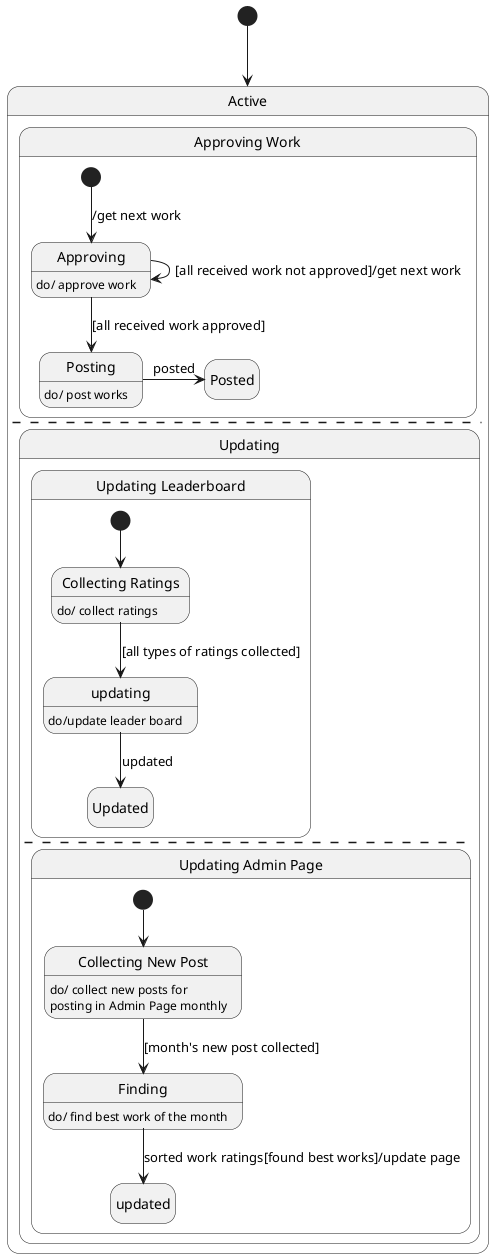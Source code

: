 @startuml
hide empty description
[*] --> Active

state Active {
    state "Approving Work" as ApprovingWork{
    [*] --> Approving : /get next work
    Approving : do/ approve work
    Approving --> Approving : [all received work not approved]/get next work
    Approving --> Posting : [all received work approved]
    Posting : do/ post works
    Posting -> Posted : posted
    }
 
  --
  state "Updating" as Updating{
  state "Updating Leaderboard" as UpdatingLeaderboard{
  state "Collecting Ratings" as Collecting
    [*] --> Collecting
    Collecting : do/ collect ratings
    Collecting --> updating : [all types of ratings collected]
    updating : do/update leader board
    updating --> Updated : updated
  }
  --
    state "Updating Admin Page" as UpdatingAdminPage{
    state "Collecting New Post" as Collecting_
    [*] --> Collecting_
    Collecting_ : do/ collect new posts for 
    Collecting_ : posting in Admin Page monthly
    Collecting_ --> Finding : [month's new post collected]
    Finding : do/ find best work of the month 
    Finding --> updated : sorted work ratings[found best works]/update page

  }
  }
}

@enduml
